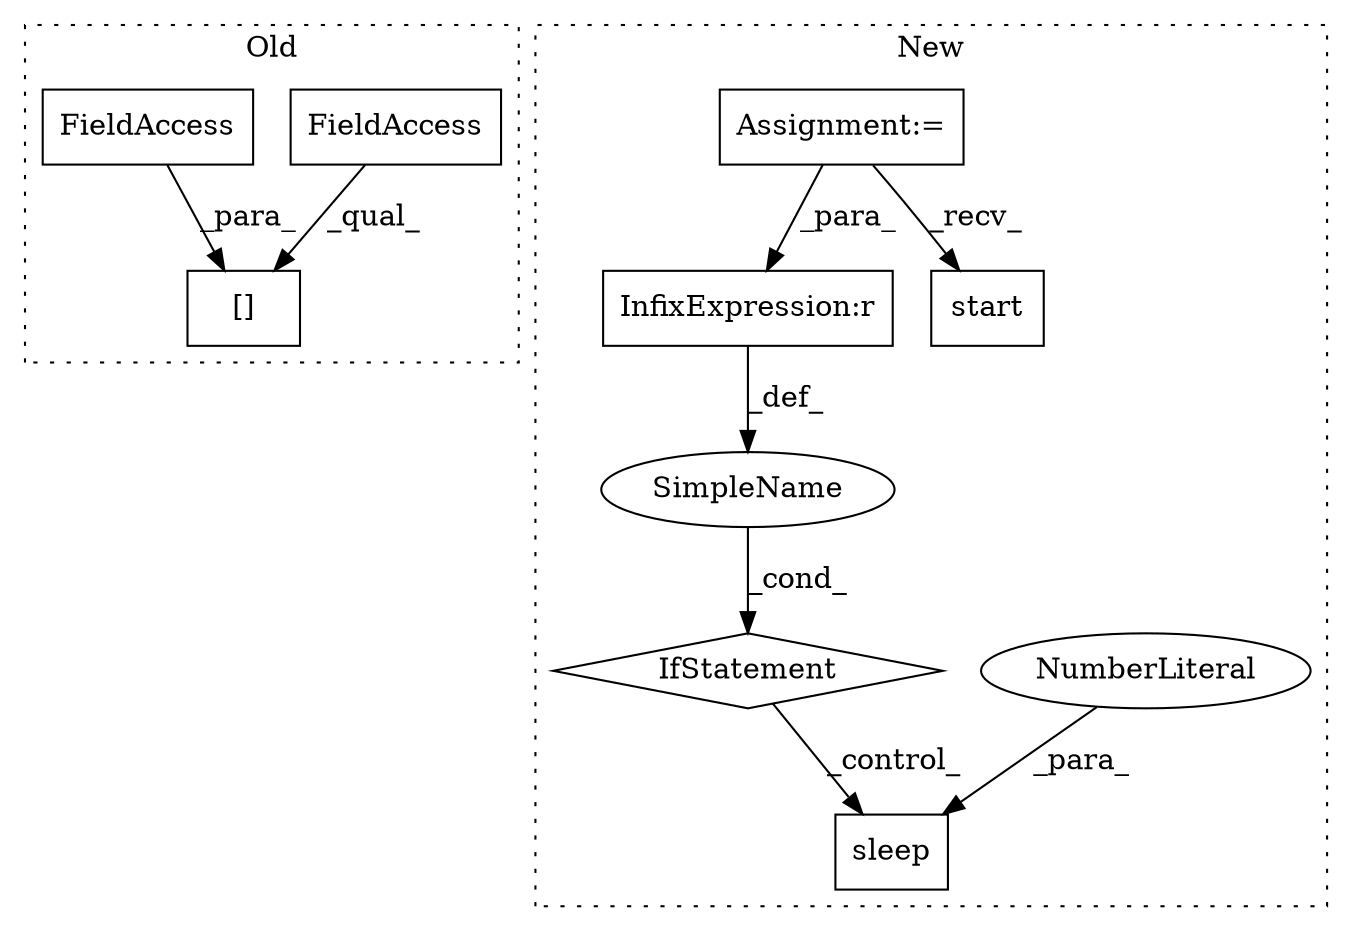 digraph G {
subgraph cluster0 {
1 [label="[]" a="2" s="1362,1379" l="10,1" shape="box"];
6 [label="FieldAccess" a="22" s="1362" l="9" shape="box"];
8 [label="FieldAccess" a="22" s="1372" l="7" shape="box"];
label = "Old";
style="dotted";
}
subgraph cluster1 {
2 [label="sleep" a="32" s="1653,1660" l="6,1" shape="box"];
3 [label="NumberLiteral" a="34" s="1659" l="1" shape="ellipse"];
4 [label="IfStatement" a="25" s="1407,1466" l="4,2" shape="diamond"];
5 [label="SimpleName" a="42" s="" l="" shape="ellipse"];
7 [label="InfixExpression:r" a="27" s="1461" l="4" shape="box"];
9 [label="Assignment:=" a="7" s="1344" l="1" shape="box"];
10 [label="start" a="32" s="1799" l="7" shape="box"];
label = "New";
style="dotted";
}
3 -> 2 [label="_para_"];
4 -> 2 [label="_control_"];
5 -> 4 [label="_cond_"];
6 -> 1 [label="_qual_"];
7 -> 5 [label="_def_"];
8 -> 1 [label="_para_"];
9 -> 7 [label="_para_"];
9 -> 10 [label="_recv_"];
}